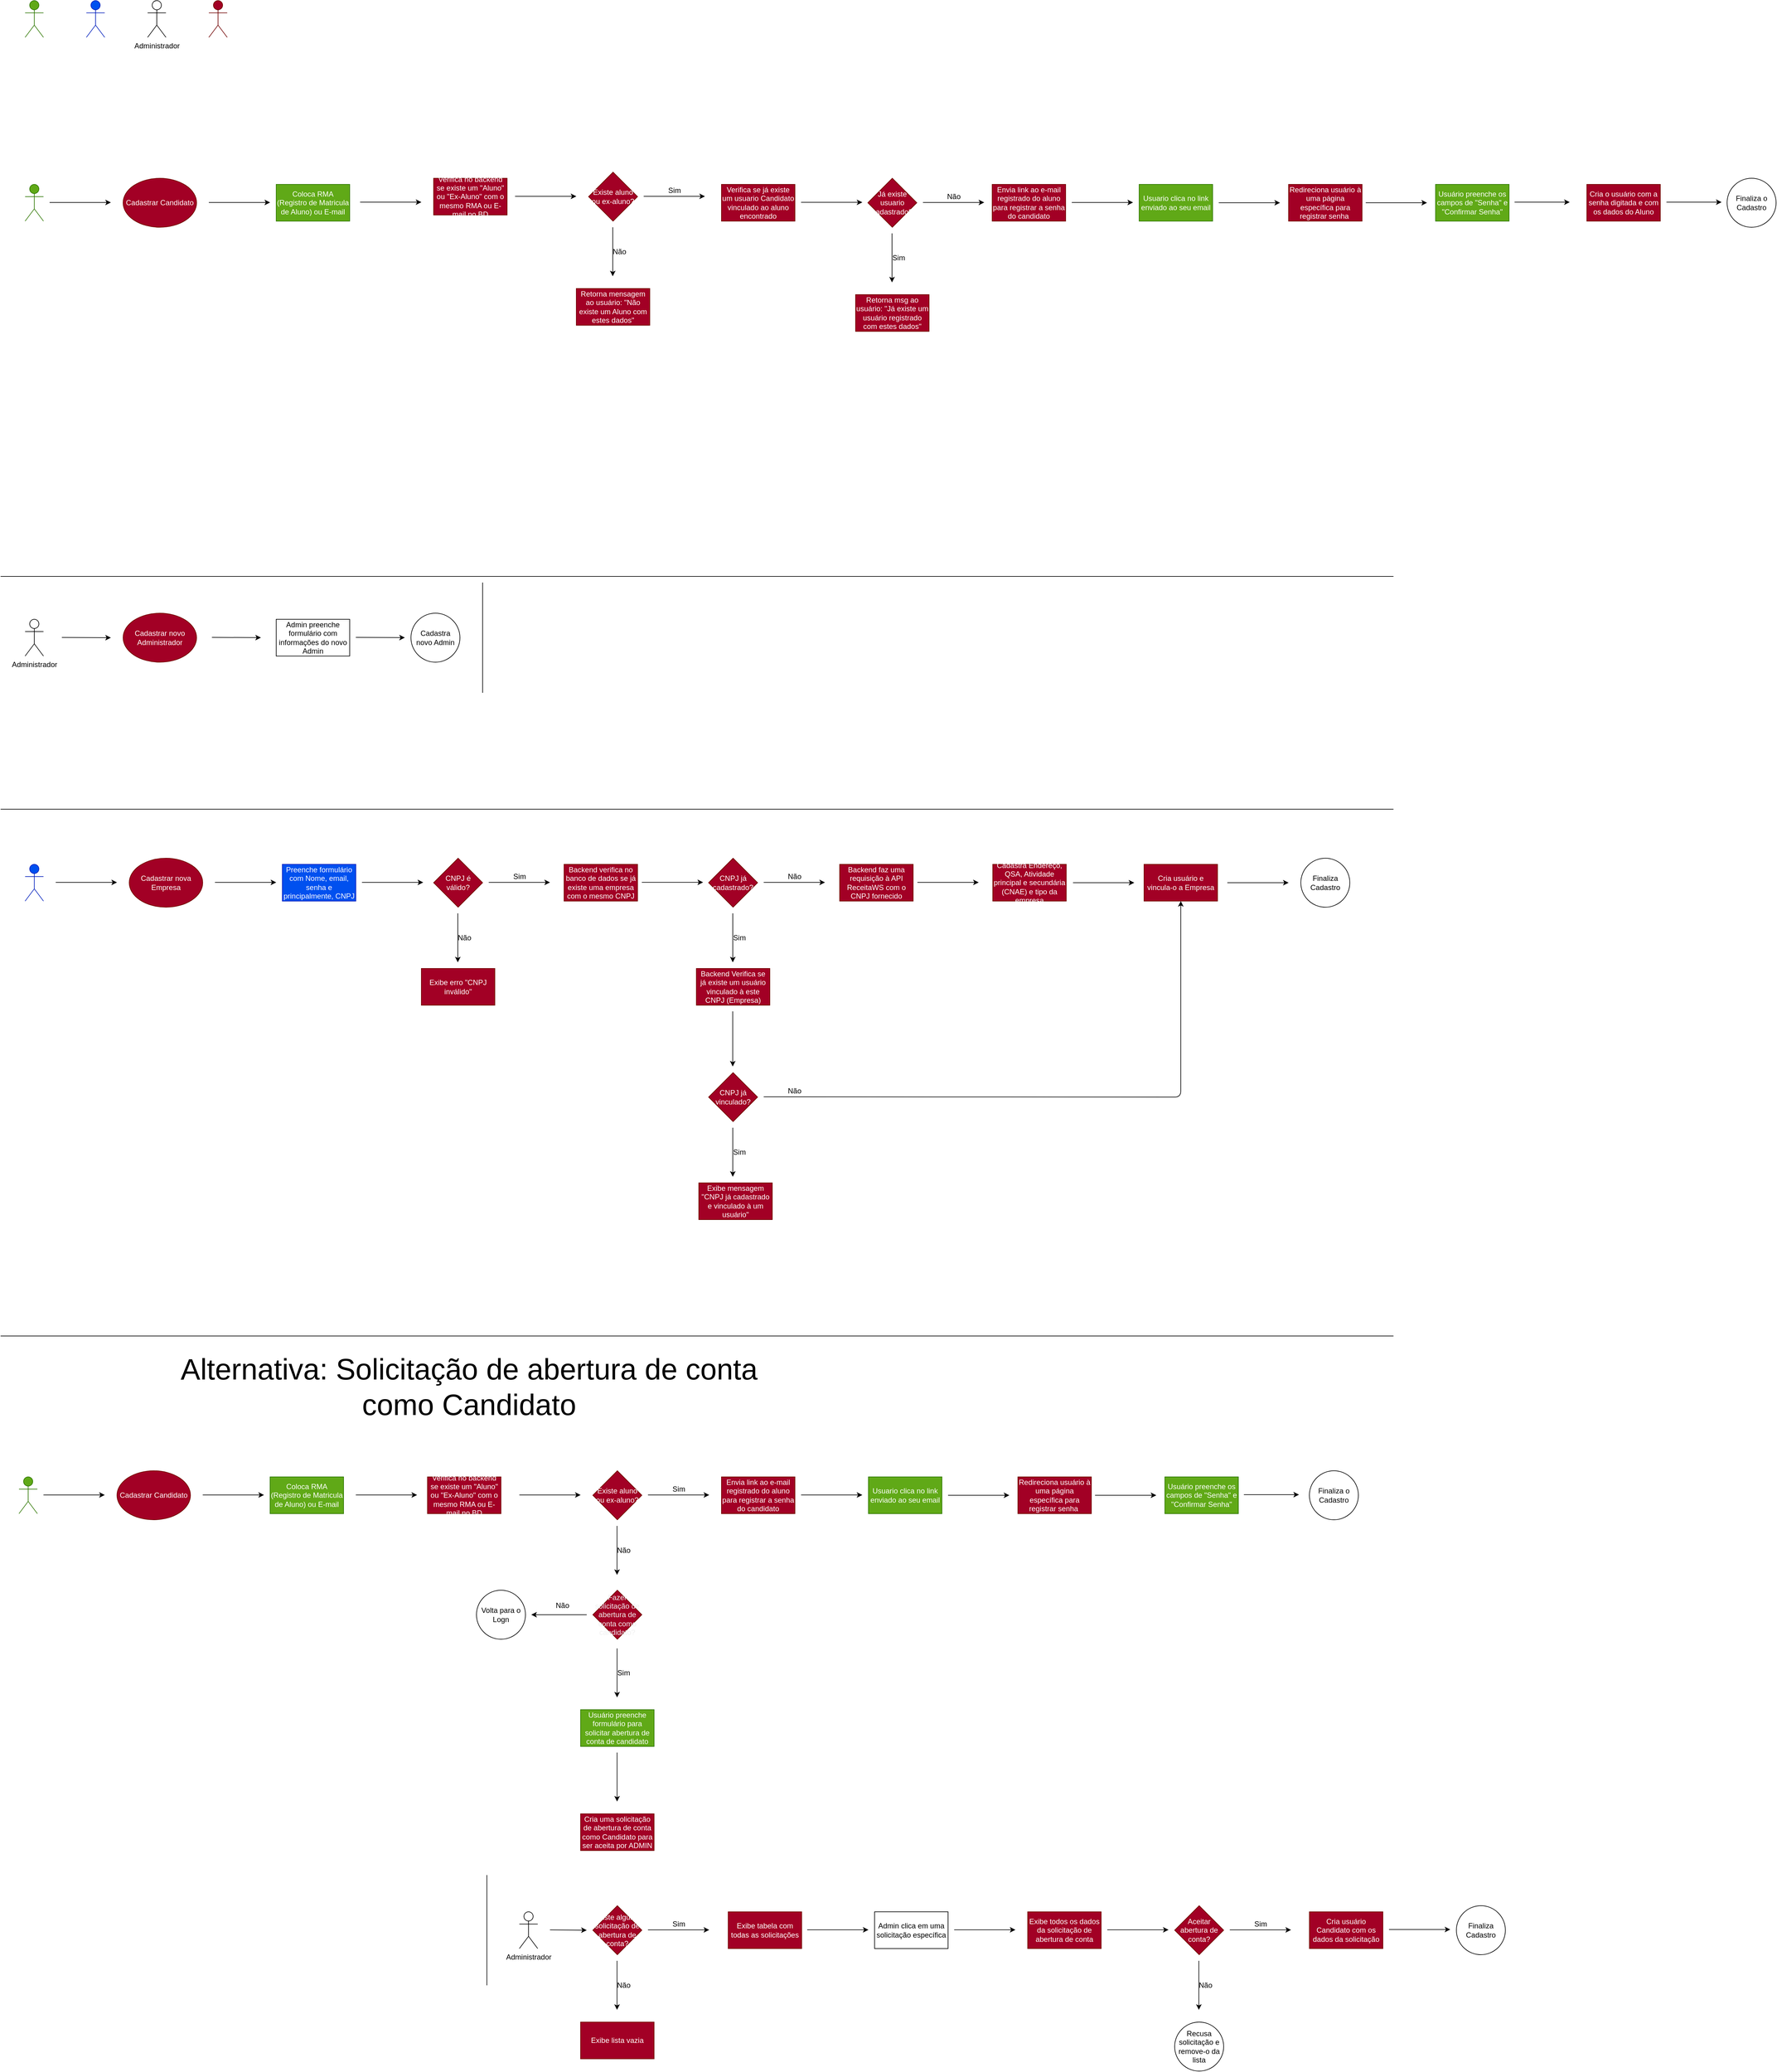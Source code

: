 <mxfile version="13.6.2" type="device"><diagram id="Z8NZNRnwBByjS1kaK7mc" name="Page-1"><mxGraphModel dx="2172" dy="1612" grid="1" gridSize="10" guides="1" tooltips="1" connect="1" arrows="1" fold="1" page="1" pageScale="1" pageWidth="827" pageHeight="1169" math="0" shadow="0"><root><mxCell id="0"/><mxCell id="1" parent="0"/><mxCell id="V27Vp60Jn6bEc6rdOkrl-1" value="Candidato" style="shape=umlActor;verticalLabelPosition=bottom;verticalAlign=top;html=1;outlineConnect=0;fillColor=#60a917;strokeColor=#2D7600;fontColor=#ffffff;" parent="1" vertex="1"><mxGeometry x="40" y="320" width="30" height="60" as="geometry"/></mxCell><mxCell id="V27Vp60Jn6bEc6rdOkrl-3" value="" style="endArrow=classic;html=1;" parent="1" edge="1"><mxGeometry width="50" height="50" relative="1" as="geometry"><mxPoint x="80" y="349.5" as="sourcePoint"/><mxPoint x="180" y="349.5" as="targetPoint"/></mxGeometry></mxCell><mxCell id="V27Vp60Jn6bEc6rdOkrl-5" value="" style="endArrow=classic;html=1;" parent="1" edge="1"><mxGeometry width="50" height="50" relative="1" as="geometry"><mxPoint x="340" y="349.5" as="sourcePoint"/><mxPoint x="440" y="349.5" as="targetPoint"/></mxGeometry></mxCell><mxCell id="V27Vp60Jn6bEc6rdOkrl-6" value="" style="endArrow=classic;html=1;" parent="1" edge="1"><mxGeometry width="50" height="50" relative="1" as="geometry"><mxPoint x="1307" y="349.31" as="sourcePoint"/><mxPoint x="1407" y="349.31" as="targetPoint"/></mxGeometry></mxCell><mxCell id="V27Vp60Jn6bEc6rdOkrl-7" value="Coloca RMA (Registro de Matricula de Aluno) ou E-mail" style="rounded=0;whiteSpace=wrap;html=1;fillColor=#60a917;strokeColor=#2D7600;fontColor=#ffffff;" parent="1" vertex="1"><mxGeometry x="450" y="320" width="120" height="60" as="geometry"/></mxCell><mxCell id="V27Vp60Jn6bEc6rdOkrl-8" value="Cadastrar Candidato" style="ellipse;whiteSpace=wrap;html=1;fillColor=#a20025;strokeColor=#6F0000;fontColor=#ffffff;" parent="1" vertex="1"><mxGeometry x="200" y="310" width="120" height="80" as="geometry"/></mxCell><mxCell id="V27Vp60Jn6bEc6rdOkrl-16" value="Envia link ao e-mail registrado do aluno para registrar a senha do candidato" style="rounded=0;whiteSpace=wrap;html=1;fillColor=#a20025;strokeColor=#6F0000;fontColor=#ffffff;" parent="1" vertex="1"><mxGeometry x="1619" y="320" width="120" height="60" as="geometry"/></mxCell><mxCell id="V27Vp60Jn6bEc6rdOkrl-19" value="Candidato" style="shape=umlActor;verticalLabelPosition=bottom;verticalAlign=top;html=1;outlineConnect=0;fillColor=#60a917;strokeColor=#2D7600;fontColor=#ffffff;" parent="1" vertex="1"><mxGeometry x="40" y="20" width="30" height="60" as="geometry"/></mxCell><mxCell id="V27Vp60Jn6bEc6rdOkrl-21" value="Backend (Sistema)" style="shape=umlActor;verticalLabelPosition=bottom;verticalAlign=top;html=1;outlineConnect=0;fillColor=#a20025;strokeColor=#6F0000;fontColor=#ffffff;" parent="1" vertex="1"><mxGeometry x="340" y="20" width="30" height="60" as="geometry"/></mxCell><mxCell id="V27Vp60Jn6bEc6rdOkrl-22" value="Empresa" style="shape=umlActor;verticalLabelPosition=bottom;verticalAlign=top;html=1;outlineConnect=0;fillColor=#0050ef;strokeColor=#001DBC;fontColor=#ffffff;" parent="1" vertex="1"><mxGeometry x="140" y="20" width="30" height="60" as="geometry"/></mxCell><mxCell id="JHr80bTQjQJqmGkzWnf--2" value="" style="endArrow=classic;html=1;" parent="1" edge="1"><mxGeometry width="50" height="50" relative="1" as="geometry"><mxPoint x="1749" y="349.5" as="sourcePoint"/><mxPoint x="1849" y="349.5" as="targetPoint"/></mxGeometry></mxCell><mxCell id="JHr80bTQjQJqmGkzWnf--3" value="Usuario clica no link enviado ao seu email" style="rounded=0;whiteSpace=wrap;html=1;fillColor=#60a917;strokeColor=#2D7600;fontColor=#ffffff;" parent="1" vertex="1"><mxGeometry x="1859" y="320" width="120" height="60" as="geometry"/></mxCell><mxCell id="JHr80bTQjQJqmGkzWnf--4" value="Redireciona usuário à uma página específica para registrar senha&amp;nbsp;" style="rounded=0;whiteSpace=wrap;html=1;fillColor=#a20025;strokeColor=#6F0000;fontColor=#ffffff;" parent="1" vertex="1"><mxGeometry x="2103" y="320" width="120" height="60" as="geometry"/></mxCell><mxCell id="JHr80bTQjQJqmGkzWnf--5" value="" style="endArrow=classic;html=1;" parent="1" edge="1"><mxGeometry width="50" height="50" relative="1" as="geometry"><mxPoint x="1989" y="350" as="sourcePoint"/><mxPoint x="2089" y="350" as="targetPoint"/></mxGeometry></mxCell><mxCell id="JHr80bTQjQJqmGkzWnf--11" value="Usuário preenche os campos de &quot;Senha&quot; e &quot;Confirmar Senha&quot;" style="rounded=0;whiteSpace=wrap;html=1;fillColor=#60a917;strokeColor=#2D7600;fontColor=#ffffff;" parent="1" vertex="1"><mxGeometry x="2343" y="320" width="120" height="60" as="geometry"/></mxCell><mxCell id="JHr80bTQjQJqmGkzWnf--12" value="" style="endArrow=classic;html=1;" parent="1" edge="1"><mxGeometry width="50" height="50" relative="1" as="geometry"><mxPoint x="2229" y="350" as="sourcePoint"/><mxPoint x="2329" y="350" as="targetPoint"/></mxGeometry></mxCell><mxCell id="JHr80bTQjQJqmGkzWnf--16" value="" style="endArrow=classic;html=1;" parent="1" edge="1"><mxGeometry width="50" height="50" relative="1" as="geometry"><mxPoint x="2472" y="349" as="sourcePoint"/><mxPoint x="2562" y="349" as="targetPoint"/></mxGeometry></mxCell><mxCell id="JHr80bTQjQJqmGkzWnf--18" value="Finaliza o Cadastro" style="ellipse;whiteSpace=wrap;html=1;aspect=fixed;" parent="1" vertex="1"><mxGeometry x="2819" y="310" width="80" height="80" as="geometry"/></mxCell><mxCell id="JHr80bTQjQJqmGkzWnf--27" value="Administrador" style="shape=umlActor;verticalLabelPosition=bottom;verticalAlign=top;html=1;outlineConnect=0;" parent="1" vertex="1"><mxGeometry x="240" y="20" width="30" height="60" as="geometry"/></mxCell><mxCell id="JHr80bTQjQJqmGkzWnf--30" value="Administrador" style="shape=umlActor;verticalLabelPosition=bottom;verticalAlign=top;html=1;outlineConnect=0;" parent="1" vertex="1"><mxGeometry x="40" y="1030" width="30" height="60" as="geometry"/></mxCell><mxCell id="JHr80bTQjQJqmGkzWnf--31" value="" style="endArrow=classic;html=1;" parent="1" edge="1"><mxGeometry width="50" height="50" relative="1" as="geometry"><mxPoint x="100" y="1059.58" as="sourcePoint"/><mxPoint x="180" y="1060" as="targetPoint"/></mxGeometry></mxCell><mxCell id="JHr80bTQjQJqmGkzWnf--35" value="" style="endArrow=none;html=1;" parent="1" edge="1"><mxGeometry width="50" height="50" relative="1" as="geometry"><mxPoint y="960" as="sourcePoint"/><mxPoint x="2274.286" y="960" as="targetPoint"/></mxGeometry></mxCell><mxCell id="JHr80bTQjQJqmGkzWnf--38" value="Cadastrar novo Administrador" style="ellipse;whiteSpace=wrap;html=1;fillColor=#a20025;strokeColor=#6F0000;fontColor=#ffffff;" parent="1" vertex="1"><mxGeometry x="200" y="1020" width="120" height="80" as="geometry"/></mxCell><mxCell id="JHr80bTQjQJqmGkzWnf--39" value="Admin preenche formulário com informações do novo Admin" style="rounded=0;whiteSpace=wrap;html=1;" parent="1" vertex="1"><mxGeometry x="450" y="1030" width="120" height="60" as="geometry"/></mxCell><mxCell id="JHr80bTQjQJqmGkzWnf--40" value="" style="endArrow=classic;html=1;" parent="1" edge="1"><mxGeometry width="50" height="50" relative="1" as="geometry"><mxPoint x="345" y="1059.5" as="sourcePoint"/><mxPoint x="425" y="1059.92" as="targetPoint"/></mxGeometry></mxCell><mxCell id="JHr80bTQjQJqmGkzWnf--41" value="Cadastra novo Admin" style="ellipse;whiteSpace=wrap;html=1;aspect=fixed;" parent="1" vertex="1"><mxGeometry x="670" y="1020" width="80" height="80" as="geometry"/></mxCell><mxCell id="JHr80bTQjQJqmGkzWnf--42" value="" style="endArrow=classic;html=1;" parent="1" edge="1"><mxGeometry width="50" height="50" relative="1" as="geometry"><mxPoint x="580" y="1059.5" as="sourcePoint"/><mxPoint x="660" y="1059.92" as="targetPoint"/></mxGeometry></mxCell><mxCell id="JHr80bTQjQJqmGkzWnf--46" value="Backend faz uma requisição à API ReceitaWS com o CNPJ fornecido" style="rounded=0;whiteSpace=wrap;html=1;fillColor=#a20025;strokeColor=#6F0000;fontColor=#ffffff;" parent="1" vertex="1"><mxGeometry x="1370" y="1430" width="120" height="60" as="geometry"/></mxCell><mxCell id="JHr80bTQjQJqmGkzWnf--61" value="" style="endArrow=none;html=1;" parent="1" edge="1"><mxGeometry width="50" height="50" relative="1" as="geometry"><mxPoint x="-2.274e-13" y="1340" as="sourcePoint"/><mxPoint x="2274.286" y="1340" as="targetPoint"/></mxGeometry></mxCell><mxCell id="JHr80bTQjQJqmGkzWnf--62" value="Empresa" style="shape=umlActor;verticalLabelPosition=bottom;verticalAlign=top;html=1;outlineConnect=0;fillColor=#0050ef;strokeColor=#001DBC;fontColor=#ffffff;" parent="1" vertex="1"><mxGeometry x="40" y="1430" width="30" height="60" as="geometry"/></mxCell><mxCell id="JHr80bTQjQJqmGkzWnf--63" value="" style="endArrow=classic;html=1;" parent="1" edge="1"><mxGeometry width="50" height="50" relative="1" as="geometry"><mxPoint x="90" y="1459.5" as="sourcePoint"/><mxPoint x="190" y="1459.5" as="targetPoint"/></mxGeometry></mxCell><mxCell id="JHr80bTQjQJqmGkzWnf--64" value="" style="endArrow=classic;html=1;" parent="1" edge="1"><mxGeometry width="50" height="50" relative="1" as="geometry"><mxPoint x="350" y="1459.5" as="sourcePoint"/><mxPoint x="450" y="1459.5" as="targetPoint"/></mxGeometry></mxCell><mxCell id="JHr80bTQjQJqmGkzWnf--65" value="Preenche formulário com Nome, email, senha e principalmente, CNPJ" style="rounded=0;whiteSpace=wrap;html=1;fillColor=#0050ef;strokeColor=#001DBC;fontColor=#ffffff;" parent="1" vertex="1"><mxGeometry x="460" y="1430" width="120" height="60" as="geometry"/></mxCell><mxCell id="JHr80bTQjQJqmGkzWnf--66" value="Cadastrar nova Empresa" style="ellipse;whiteSpace=wrap;html=1;fillColor=#a20025;strokeColor=#6F0000;fontColor=#ffffff;" parent="1" vertex="1"><mxGeometry x="210" y="1420" width="120" height="80" as="geometry"/></mxCell><mxCell id="JHr80bTQjQJqmGkzWnf--67" value="" style="endArrow=classic;html=1;" parent="1" edge="1"><mxGeometry width="50" height="50" relative="1" as="geometry"><mxPoint x="590" y="1459.5" as="sourcePoint"/><mxPoint x="690" y="1459.5" as="targetPoint"/></mxGeometry></mxCell><mxCell id="JHr80bTQjQJqmGkzWnf--71" value="" style="endArrow=classic;html=1;" parent="1" edge="1"><mxGeometry width="50" height="50" relative="1" as="geometry"><mxPoint x="746.5" y="1510" as="sourcePoint"/><mxPoint x="746.5" y="1590" as="targetPoint"/></mxGeometry></mxCell><mxCell id="JHr80bTQjQJqmGkzWnf--72" value="Não" style="text;html=1;align=center;verticalAlign=middle;resizable=0;points=[];autosize=1;" parent="1" vertex="1"><mxGeometry x="737" y="1540" width="40" height="20" as="geometry"/></mxCell><mxCell id="JHr80bTQjQJqmGkzWnf--73" value="" style="endArrow=classic;html=1;" parent="1" edge="1"><mxGeometry width="50" height="50" relative="1" as="geometry"><mxPoint x="797" y="1459.5" as="sourcePoint"/><mxPoint x="897.0" y="1459.5" as="targetPoint"/></mxGeometry></mxCell><mxCell id="JHr80bTQjQJqmGkzWnf--74" value="Sim" style="text;html=1;align=center;verticalAlign=middle;resizable=0;points=[];autosize=1;" parent="1" vertex="1"><mxGeometry x="827" y="1440" width="40" height="20" as="geometry"/></mxCell><mxCell id="JHr80bTQjQJqmGkzWnf--75" value="CNPJ é válido?" style="rhombus;whiteSpace=wrap;html=1;fillColor=#a20025;strokeColor=#6F0000;fontColor=#ffffff;" parent="1" vertex="1"><mxGeometry x="707" y="1420" width="80" height="80" as="geometry"/></mxCell><mxCell id="JHr80bTQjQJqmGkzWnf--76" value="Exibe erro &quot;CNPJ inválido&quot;" style="rounded=0;whiteSpace=wrap;html=1;fillColor=#a20025;strokeColor=#6F0000;fontColor=#ffffff;" parent="1" vertex="1"><mxGeometry x="687" y="1600" width="120" height="60" as="geometry"/></mxCell><mxCell id="JHr80bTQjQJqmGkzWnf--77" value="Cadastra Endereço, QSA, Atividade principal e secundária (CNAE) e tipo da empresa" style="rounded=0;whiteSpace=wrap;html=1;fillColor=#a20025;strokeColor=#6F0000;fontColor=#ffffff;" parent="1" vertex="1"><mxGeometry x="1620" y="1430" width="120" height="60" as="geometry"/></mxCell><mxCell id="JHr80bTQjQJqmGkzWnf--78" value="" style="endArrow=classic;html=1;" parent="1" edge="1"><mxGeometry width="50" height="50" relative="1" as="geometry"><mxPoint x="1497" y="1459.5" as="sourcePoint"/><mxPoint x="1597.0" y="1459.5" as="targetPoint"/></mxGeometry></mxCell><mxCell id="JHr80bTQjQJqmGkzWnf--80" value="" style="endArrow=classic;html=1;" parent="1" edge="1"><mxGeometry width="50" height="50" relative="1" as="geometry"><mxPoint x="1751" y="1460" as="sourcePoint"/><mxPoint x="1851.0" y="1460" as="targetPoint"/></mxGeometry></mxCell><mxCell id="JHr80bTQjQJqmGkzWnf--81" value="Finaliza Cadastro" style="ellipse;whiteSpace=wrap;html=1;aspect=fixed;" parent="1" vertex="1"><mxGeometry x="2123" y="1420" width="80" height="80" as="geometry"/></mxCell><mxCell id="JHr80bTQjQJqmGkzWnf--84" value="" style="endArrow=none;html=1;" parent="1" edge="1"><mxGeometry width="50" height="50" relative="1" as="geometry"><mxPoint x="787" y="1150" as="sourcePoint"/><mxPoint x="787" y="970" as="targetPoint"/></mxGeometry></mxCell><mxCell id="2oZ3273WHHdBWkAku04z-2" value="" style="endArrow=classic;html=1;" parent="1" edge="1"><mxGeometry width="50" height="50" relative="1" as="geometry"><mxPoint x="847" y="2459.5" as="sourcePoint"/><mxPoint x="947" y="2459.5" as="targetPoint"/></mxGeometry></mxCell><mxCell id="2oZ3273WHHdBWkAku04z-3" value="" style="endArrow=classic;html=1;" parent="1" edge="1"><mxGeometry width="50" height="50" relative="1" as="geometry"><mxPoint x="1006.5" y="3220" as="sourcePoint"/><mxPoint x="1006.5" y="3300" as="targetPoint"/></mxGeometry></mxCell><mxCell id="2oZ3273WHHdBWkAku04z-4" value="Envia link ao e-mail registrado do aluno para registrar a senha do candidato" style="rounded=0;whiteSpace=wrap;html=1;fillColor=#a20025;strokeColor=#6F0000;fontColor=#ffffff;" parent="1" vertex="1"><mxGeometry x="1177" y="2430" width="120" height="60" as="geometry"/></mxCell><mxCell id="2oZ3273WHHdBWkAku04z-5" value="Não" style="text;html=1;align=center;verticalAlign=middle;resizable=0;points=[];autosize=1;" parent="1" vertex="1"><mxGeometry x="997" y="3250" width="40" height="20" as="geometry"/></mxCell><mxCell id="2oZ3273WHHdBWkAku04z-6" value="" style="endArrow=classic;html=1;" parent="1" edge="1"><mxGeometry width="50" height="50" relative="1" as="geometry"><mxPoint x="1057" y="3169.5" as="sourcePoint"/><mxPoint x="1157" y="3169.5" as="targetPoint"/></mxGeometry></mxCell><mxCell id="2oZ3273WHHdBWkAku04z-7" value="Sim" style="text;html=1;align=center;verticalAlign=middle;resizable=0;points=[];autosize=1;" parent="1" vertex="1"><mxGeometry x="1087" y="3150" width="40" height="20" as="geometry"/></mxCell><mxCell id="2oZ3273WHHdBWkAku04z-8" value="" style="endArrow=classic;html=1;" parent="1" edge="1"><mxGeometry width="50" height="50" relative="1" as="geometry"><mxPoint x="1307" y="2459.5" as="sourcePoint"/><mxPoint x="1407" y="2459.5" as="targetPoint"/></mxGeometry></mxCell><mxCell id="2oZ3273WHHdBWkAku04z-9" value="Usuario clica no link enviado ao seu email" style="rounded=0;whiteSpace=wrap;html=1;fillColor=#60a917;strokeColor=#2D7600;fontColor=#ffffff;" parent="1" vertex="1"><mxGeometry x="1417" y="2430" width="120" height="60" as="geometry"/></mxCell><mxCell id="2oZ3273WHHdBWkAku04z-10" value="Redireciona usuário à uma página específica para registrar senha&amp;nbsp;" style="rounded=0;whiteSpace=wrap;html=1;fillColor=#a20025;strokeColor=#6F0000;fontColor=#ffffff;" parent="1" vertex="1"><mxGeometry x="1661" y="2430" width="120" height="60" as="geometry"/></mxCell><mxCell id="2oZ3273WHHdBWkAku04z-11" value="" style="endArrow=classic;html=1;" parent="1" edge="1"><mxGeometry width="50" height="50" relative="1" as="geometry"><mxPoint x="1547" y="2460" as="sourcePoint"/><mxPoint x="1647" y="2460" as="targetPoint"/></mxGeometry></mxCell><mxCell id="2oZ3273WHHdBWkAku04z-12" value="&lt;span style=&quot;color: rgb(240 , 240 , 240)&quot;&gt;Fazer solicitação de abertura de conta como candidato?&lt;/span&gt;" style="rhombus;whiteSpace=wrap;html=1;fillColor=#a20025;strokeColor=#6F0000;fontColor=#ffffff;" parent="1" vertex="1"><mxGeometry x="967" y="2615" width="80" height="80" as="geometry"/></mxCell><mxCell id="2oZ3273WHHdBWkAku04z-13" value="" style="endArrow=classic;html=1;" parent="1" edge="1"><mxGeometry width="50" height="50" relative="1" as="geometry"><mxPoint x="957" y="2655" as="sourcePoint"/><mxPoint x="866.5" y="2655" as="targetPoint"/></mxGeometry></mxCell><mxCell id="2oZ3273WHHdBWkAku04z-14" value="Não" style="text;html=1;align=center;verticalAlign=middle;resizable=0;points=[];autosize=1;" parent="1" vertex="1"><mxGeometry x="897" y="2630" width="40" height="20" as="geometry"/></mxCell><mxCell id="2oZ3273WHHdBWkAku04z-15" value="Volta para o Logn" style="ellipse;whiteSpace=wrap;html=1;aspect=fixed;" parent="1" vertex="1"><mxGeometry x="777" y="2615" width="80" height="80" as="geometry"/></mxCell><mxCell id="2oZ3273WHHdBWkAku04z-16" value="Usuário preenche os campos de &quot;Senha&quot; e &quot;Confirmar Senha&quot;" style="rounded=0;whiteSpace=wrap;html=1;fillColor=#60a917;strokeColor=#2D7600;fontColor=#ffffff;" parent="1" vertex="1"><mxGeometry x="1901" y="2430" width="120" height="60" as="geometry"/></mxCell><mxCell id="2oZ3273WHHdBWkAku04z-17" value="" style="endArrow=classic;html=1;" parent="1" edge="1"><mxGeometry width="50" height="50" relative="1" as="geometry"><mxPoint x="1787" y="2460" as="sourcePoint"/><mxPoint x="1887" y="2460" as="targetPoint"/></mxGeometry></mxCell><mxCell id="2oZ3273WHHdBWkAku04z-18" value="" style="endArrow=classic;html=1;" parent="1" edge="1"><mxGeometry width="50" height="50" relative="1" as="geometry"><mxPoint x="2030" y="2459" as="sourcePoint"/><mxPoint x="2120" y="2459" as="targetPoint"/></mxGeometry></mxCell><mxCell id="2oZ3273WHHdBWkAku04z-19" value="Finaliza o Cadastro" style="ellipse;whiteSpace=wrap;html=1;aspect=fixed;" parent="1" vertex="1"><mxGeometry x="2137" y="2420" width="80" height="80" as="geometry"/></mxCell><mxCell id="2oZ3273WHHdBWkAku04z-20" value="" style="endArrow=classic;html=1;" parent="1" edge="1"><mxGeometry width="50" height="50" relative="1" as="geometry"><mxPoint x="1006.58" y="2710" as="sourcePoint"/><mxPoint x="1006.58" y="2790" as="targetPoint"/></mxGeometry></mxCell><mxCell id="2oZ3273WHHdBWkAku04z-21" value="Sim" style="text;html=1;align=center;verticalAlign=middle;resizable=0;points=[];autosize=1;" parent="1" vertex="1"><mxGeometry x="997" y="2740" width="40" height="20" as="geometry"/></mxCell><mxCell id="2oZ3273WHHdBWkAku04z-22" value="Usuário preenche formulário para solicitar abertura de conta de candidato" style="rounded=0;whiteSpace=wrap;html=1;fillColor=#60a917;strokeColor=#2D7600;fontColor=#ffffff;" parent="1" vertex="1"><mxGeometry x="947" y="2810" width="120" height="60" as="geometry"/></mxCell><mxCell id="2oZ3273WHHdBWkAku04z-23" value="" style="endArrow=classic;html=1;" parent="1" edge="1"><mxGeometry width="50" height="50" relative="1" as="geometry"><mxPoint x="1006.58" y="2880" as="sourcePoint"/><mxPoint x="1006.58" y="2960" as="targetPoint"/></mxGeometry></mxCell><mxCell id="2oZ3273WHHdBWkAku04z-24" value="Cria uma solicitação de abertura de conta como Candidato para ser aceita por ADMIN" style="rounded=0;whiteSpace=wrap;html=1;fillColor=#a20025;strokeColor=#6F0000;fontColor=#ffffff;" parent="1" vertex="1"><mxGeometry x="947" y="2980" width="120" height="60" as="geometry"/></mxCell><mxCell id="2oZ3273WHHdBWkAku04z-25" value="Existe alguma solicitação de abertura de conta?" style="rhombus;whiteSpace=wrap;html=1;fillColor=#a20025;strokeColor=#6F0000;fontColor=#ffffff;" parent="1" vertex="1"><mxGeometry x="967" y="3130" width="80" height="80" as="geometry"/></mxCell><mxCell id="2oZ3273WHHdBWkAku04z-26" value="Administrador" style="shape=umlActor;verticalLabelPosition=bottom;verticalAlign=top;html=1;outlineConnect=0;" parent="1" vertex="1"><mxGeometry x="847" y="3140" width="30" height="60" as="geometry"/></mxCell><mxCell id="2oZ3273WHHdBWkAku04z-27" value="" style="endArrow=classic;html=1;" parent="1" edge="1"><mxGeometry width="50" height="50" relative="1" as="geometry"><mxPoint x="897" y="3169.5" as="sourcePoint"/><mxPoint x="957" y="3170" as="targetPoint"/></mxGeometry></mxCell><mxCell id="2oZ3273WHHdBWkAku04z-28" value="Exibe tabela com todas as solicitações" style="rounded=0;whiteSpace=wrap;html=1;fillColor=#a20025;strokeColor=#6F0000;fontColor=#ffffff;" parent="1" vertex="1"><mxGeometry x="1188" y="3140" width="120" height="60" as="geometry"/></mxCell><mxCell id="2oZ3273WHHdBWkAku04z-29" value="Admin clica em uma solicitação específica" style="rounded=0;whiteSpace=wrap;html=1;" parent="1" vertex="1"><mxGeometry x="1427" y="3140" width="120" height="60" as="geometry"/></mxCell><mxCell id="2oZ3273WHHdBWkAku04z-30" value="" style="endArrow=classic;html=1;" parent="1" edge="1"><mxGeometry width="50" height="50" relative="1" as="geometry"><mxPoint x="1317" y="3169.41" as="sourcePoint"/><mxPoint x="1417" y="3169.41" as="targetPoint"/></mxGeometry></mxCell><mxCell id="2oZ3273WHHdBWkAku04z-31" value="Exibe todos os dados da solicitação de abertura de conta" style="rounded=0;whiteSpace=wrap;html=1;fillColor=#a20025;strokeColor=#6F0000;fontColor=#ffffff;" parent="1" vertex="1"><mxGeometry x="1677" y="3140" width="120" height="60" as="geometry"/></mxCell><mxCell id="2oZ3273WHHdBWkAku04z-32" value="" style="endArrow=classic;html=1;" parent="1" edge="1"><mxGeometry width="50" height="50" relative="1" as="geometry"><mxPoint x="1557" y="3169.41" as="sourcePoint"/><mxPoint x="1657" y="3169.41" as="targetPoint"/></mxGeometry></mxCell><mxCell id="2oZ3273WHHdBWkAku04z-33" value="" style="endArrow=classic;html=1;" parent="1" edge="1"><mxGeometry width="50" height="50" relative="1" as="geometry"><mxPoint x="1807" y="3169.41" as="sourcePoint"/><mxPoint x="1907" y="3169.41" as="targetPoint"/></mxGeometry></mxCell><mxCell id="2oZ3273WHHdBWkAku04z-34" value="" style="endArrow=classic;html=1;" parent="1" edge="1"><mxGeometry width="50" height="50" relative="1" as="geometry"><mxPoint x="1956.5" y="3220" as="sourcePoint"/><mxPoint x="1956.5" y="3300" as="targetPoint"/></mxGeometry></mxCell><mxCell id="2oZ3273WHHdBWkAku04z-35" value="Não" style="text;html=1;align=center;verticalAlign=middle;resizable=0;points=[];autosize=1;" parent="1" vertex="1"><mxGeometry x="1947" y="3250" width="40" height="20" as="geometry"/></mxCell><mxCell id="2oZ3273WHHdBWkAku04z-36" value="" style="endArrow=classic;html=1;" parent="1" edge="1"><mxGeometry width="50" height="50" relative="1" as="geometry"><mxPoint x="2007" y="3169.5" as="sourcePoint"/><mxPoint x="2107" y="3169.5" as="targetPoint"/></mxGeometry></mxCell><mxCell id="2oZ3273WHHdBWkAku04z-37" value="Sim" style="text;html=1;align=center;verticalAlign=middle;resizable=0;points=[];autosize=1;" parent="1" vertex="1"><mxGeometry x="2037" y="3150" width="40" height="20" as="geometry"/></mxCell><mxCell id="2oZ3273WHHdBWkAku04z-38" value="Aceitar abertura de conta?" style="rhombus;whiteSpace=wrap;html=1;fillColor=#a20025;strokeColor=#6F0000;fontColor=#ffffff;" parent="1" vertex="1"><mxGeometry x="1917" y="3130" width="80" height="80" as="geometry"/></mxCell><mxCell id="2oZ3273WHHdBWkAku04z-39" value="Recusa solicitação e remove-o da lista" style="ellipse;whiteSpace=wrap;html=1;aspect=fixed;" parent="1" vertex="1"><mxGeometry x="1917" y="3320" width="80" height="80" as="geometry"/></mxCell><mxCell id="2oZ3273WHHdBWkAku04z-40" value="Cria usuário Candidato com os dados da solicitação" style="rounded=0;whiteSpace=wrap;html=1;fillColor=#a20025;strokeColor=#6F0000;fontColor=#ffffff;" parent="1" vertex="1"><mxGeometry x="2137" y="3140" width="120" height="60" as="geometry"/></mxCell><mxCell id="2oZ3273WHHdBWkAku04z-41" value="Finaliza Cadastro" style="ellipse;whiteSpace=wrap;html=1;aspect=fixed;" parent="1" vertex="1"><mxGeometry x="2377" y="3130" width="80" height="80" as="geometry"/></mxCell><mxCell id="2oZ3273WHHdBWkAku04z-42" value="" style="endArrow=classic;html=1;" parent="1" edge="1"><mxGeometry width="50" height="50" relative="1" as="geometry"><mxPoint x="2267" y="3168.82" as="sourcePoint"/><mxPoint x="2367" y="3168.82" as="targetPoint"/></mxGeometry></mxCell><mxCell id="2oZ3273WHHdBWkAku04z-43" value="Exibe lista vazia" style="rounded=0;whiteSpace=wrap;html=1;fillColor=#a20025;strokeColor=#6F0000;fontColor=#ffffff;" parent="1" vertex="1"><mxGeometry x="947" y="3320" width="120" height="60" as="geometry"/></mxCell><mxCell id="2oZ3273WHHdBWkAku04z-44" value="" style="endArrow=none;html=1;" parent="1" edge="1"><mxGeometry width="50" height="50" relative="1" as="geometry"><mxPoint x="794.0" y="3260" as="sourcePoint"/><mxPoint x="794.0" y="3080" as="targetPoint"/></mxGeometry></mxCell><mxCell id="2oZ3273WHHdBWkAku04z-45" value="" style="endArrow=classic;html=1;" parent="1" edge="1"><mxGeometry width="50" height="50" relative="1" as="geometry"><mxPoint x="1006.5" y="2510.0" as="sourcePoint"/><mxPoint x="1006.5" y="2590.0" as="targetPoint"/></mxGeometry></mxCell><mxCell id="2oZ3273WHHdBWkAku04z-46" value="Não" style="text;html=1;align=center;verticalAlign=middle;resizable=0;points=[];autosize=1;" parent="1" vertex="1"><mxGeometry x="997" y="2540" width="40" height="20" as="geometry"/></mxCell><mxCell id="2oZ3273WHHdBWkAku04z-47" value="" style="endArrow=classic;html=1;" parent="1" edge="1"><mxGeometry width="50" height="50" relative="1" as="geometry"><mxPoint x="1057" y="2459.5" as="sourcePoint"/><mxPoint x="1157" y="2459.5" as="targetPoint"/></mxGeometry></mxCell><mxCell id="2oZ3273WHHdBWkAku04z-48" value="Sim" style="text;html=1;align=center;verticalAlign=middle;resizable=0;points=[];autosize=1;" parent="1" vertex="1"><mxGeometry x="1087" y="2440" width="40" height="20" as="geometry"/></mxCell><mxCell id="2oZ3273WHHdBWkAku04z-49" value="Existe aluno ou ex-aluno?" style="rhombus;whiteSpace=wrap;html=1;fillColor=#a20025;strokeColor=#6F0000;fontColor=#ffffff;" parent="1" vertex="1"><mxGeometry x="967" y="2420" width="80" height="80" as="geometry"/></mxCell><mxCell id="2oZ3273WHHdBWkAku04z-50" value="Candidato" style="shape=umlActor;verticalLabelPosition=bottom;verticalAlign=top;html=1;outlineConnect=0;fillColor=#60a917;strokeColor=#2D7600;fontColor=#ffffff;" parent="1" vertex="1"><mxGeometry x="30" y="2430" width="30" height="60" as="geometry"/></mxCell><mxCell id="2oZ3273WHHdBWkAku04z-51" value="" style="endArrow=classic;html=1;" parent="1" edge="1"><mxGeometry width="50" height="50" relative="1" as="geometry"><mxPoint x="70" y="2459.5" as="sourcePoint"/><mxPoint x="170" y="2459.5" as="targetPoint"/></mxGeometry></mxCell><mxCell id="2oZ3273WHHdBWkAku04z-52" value="" style="endArrow=classic;html=1;" parent="1" edge="1"><mxGeometry width="50" height="50" relative="1" as="geometry"><mxPoint x="330" y="2459.5" as="sourcePoint"/><mxPoint x="430" y="2459.5" as="targetPoint"/></mxGeometry></mxCell><mxCell id="2oZ3273WHHdBWkAku04z-53" value="" style="endArrow=classic;html=1;" parent="1" edge="1"><mxGeometry width="50" height="50" relative="1" as="geometry"><mxPoint x="580" y="2459.5" as="sourcePoint"/><mxPoint x="680" y="2459.5" as="targetPoint"/></mxGeometry></mxCell><mxCell id="2oZ3273WHHdBWkAku04z-54" value="Coloca RMA (Registro de Matricula de Aluno) ou E-mail" style="rounded=0;whiteSpace=wrap;html=1;fillColor=#60a917;strokeColor=#2D7600;fontColor=#ffffff;" parent="1" vertex="1"><mxGeometry x="440" y="2430" width="120" height="60" as="geometry"/></mxCell><mxCell id="2oZ3273WHHdBWkAku04z-55" value="Cadastrar Candidato" style="ellipse;whiteSpace=wrap;html=1;fillColor=#a20025;strokeColor=#6F0000;fontColor=#ffffff;" parent="1" vertex="1"><mxGeometry x="190" y="2420" width="120" height="80" as="geometry"/></mxCell><mxCell id="2oZ3273WHHdBWkAku04z-56" value="Verifica no backend se existe um &quot;Aluno&quot; ou &quot;Ex-Aluno&quot; com o mesmo RMA ou E-mail no BD" style="rounded=0;whiteSpace=wrap;html=1;fillColor=#a20025;strokeColor=#6F0000;fontColor=#ffffff;" parent="1" vertex="1"><mxGeometry x="697" y="2430" width="120" height="60" as="geometry"/></mxCell><mxCell id="2oZ3273WHHdBWkAku04z-57" value="&lt;span style=&quot;font-size: 48px&quot;&gt;Alternativa: Solicitação de abertura de conta como Candidato&lt;/span&gt;" style="text;html=1;strokeColor=none;fillColor=none;align=center;verticalAlign=middle;whiteSpace=wrap;rounded=0;" parent="1" vertex="1"><mxGeometry x="270" y="2228" width="990" height="110" as="geometry"/></mxCell><mxCell id="2oZ3273WHHdBWkAku04z-59" value="Backend verifica no banco de dados se já existe uma empresa com o mesmo CNPJ" style="rounded=0;whiteSpace=wrap;html=1;fillColor=#a20025;strokeColor=#6F0000;fontColor=#ffffff;" parent="1" vertex="1"><mxGeometry x="920" y="1430" width="120" height="60" as="geometry"/></mxCell><mxCell id="2oZ3273WHHdBWkAku04z-60" value="" style="endArrow=classic;html=1;" parent="1" edge="1"><mxGeometry width="50" height="50" relative="1" as="geometry"><mxPoint x="1195.5" y="1510.0" as="sourcePoint"/><mxPoint x="1195.5" y="1590.0" as="targetPoint"/></mxGeometry></mxCell><mxCell id="2oZ3273WHHdBWkAku04z-61" value="Sim" style="text;html=1;align=center;verticalAlign=middle;resizable=0;points=[];autosize=1;" parent="1" vertex="1"><mxGeometry x="1186" y="1540" width="40" height="20" as="geometry"/></mxCell><mxCell id="2oZ3273WHHdBWkAku04z-62" value="" style="endArrow=classic;html=1;" parent="1" edge="1"><mxGeometry width="50" height="50" relative="1" as="geometry"><mxPoint x="1246" y="1459.5" as="sourcePoint"/><mxPoint x="1346.0" y="1459.5" as="targetPoint"/></mxGeometry></mxCell><mxCell id="2oZ3273WHHdBWkAku04z-63" value="Não" style="text;html=1;align=center;verticalAlign=middle;resizable=0;points=[];autosize=1;" parent="1" vertex="1"><mxGeometry x="1276" y="1440" width="40" height="20" as="geometry"/></mxCell><mxCell id="2oZ3273WHHdBWkAku04z-64" value="CNPJ já cadastrado?" style="rhombus;whiteSpace=wrap;html=1;fillColor=#a20025;strokeColor=#6F0000;fontColor=#ffffff;" parent="1" vertex="1"><mxGeometry x="1156" y="1420" width="80" height="80" as="geometry"/></mxCell><mxCell id="2oZ3273WHHdBWkAku04z-65" value="Exibe mensagem &quot;CNPJ já cadastrado e vinculado à um usuário&quot;" style="rounded=0;whiteSpace=wrap;html=1;fillColor=#a20025;strokeColor=#6F0000;fontColor=#ffffff;" parent="1" vertex="1"><mxGeometry x="1140" y="1950" width="120" height="60" as="geometry"/></mxCell><mxCell id="2oZ3273WHHdBWkAku04z-66" value="" style="endArrow=classic;html=1;" parent="1" edge="1"><mxGeometry width="50" height="50" relative="1" as="geometry"><mxPoint x="1047" y="1459.41" as="sourcePoint"/><mxPoint x="1147" y="1459.41" as="targetPoint"/></mxGeometry></mxCell><mxCell id="2oZ3273WHHdBWkAku04z-67" value="Verifica se já existe um usuario Candidato vinculado ao aluno encontrado" style="rounded=0;whiteSpace=wrap;html=1;fillColor=#a20025;strokeColor=#6F0000;fontColor=#ffffff;" parent="1" vertex="1"><mxGeometry x="1177" y="320" width="120" height="60" as="geometry"/></mxCell><mxCell id="2oZ3273WHHdBWkAku04z-68" value="" style="endArrow=classic;html=1;" parent="1" edge="1"><mxGeometry width="50" height="50" relative="1" as="geometry"><mxPoint x="1455.5" y="400.0" as="sourcePoint"/><mxPoint x="1455.5" y="480.0" as="targetPoint"/></mxGeometry></mxCell><mxCell id="2oZ3273WHHdBWkAku04z-69" value="Sim" style="text;html=1;align=center;verticalAlign=middle;resizable=0;points=[];autosize=1;" parent="1" vertex="1"><mxGeometry x="1446" y="430" width="40" height="20" as="geometry"/></mxCell><mxCell id="2oZ3273WHHdBWkAku04z-70" value="" style="endArrow=classic;html=1;" parent="1" edge="1"><mxGeometry width="50" height="50" relative="1" as="geometry"><mxPoint x="1506" y="349.5" as="sourcePoint"/><mxPoint x="1606.0" y="349.5" as="targetPoint"/></mxGeometry></mxCell><mxCell id="2oZ3273WHHdBWkAku04z-71" value="Não" style="text;html=1;align=center;verticalAlign=middle;resizable=0;points=[];autosize=1;" parent="1" vertex="1"><mxGeometry x="1536" y="330" width="40" height="20" as="geometry"/></mxCell><mxCell id="2oZ3273WHHdBWkAku04z-72" value="Já existe usuario cadastrado?" style="rhombus;whiteSpace=wrap;html=1;fillColor=#a20025;strokeColor=#6F0000;fontColor=#ffffff;" parent="1" vertex="1"><mxGeometry x="1416" y="310" width="80" height="80" as="geometry"/></mxCell><mxCell id="2oZ3273WHHdBWkAku04z-73" value="Retorna msg ao usuário: &quot;Já existe um usuário registrado com estes dados&quot;" style="rounded=0;whiteSpace=wrap;html=1;fillColor=#a20025;strokeColor=#6F0000;fontColor=#ffffff;" parent="1" vertex="1"><mxGeometry x="1396" y="500" width="120" height="60" as="geometry"/></mxCell><mxCell id="2oZ3273WHHdBWkAku04z-74" value="" style="endArrow=none;html=1;" parent="1" edge="1"><mxGeometry width="50" height="50" relative="1" as="geometry"><mxPoint y="2200" as="sourcePoint"/><mxPoint x="2274.286" y="2200" as="targetPoint"/></mxGeometry></mxCell><mxCell id="2oZ3273WHHdBWkAku04z-75" value="" style="endArrow=classic;html=1;" parent="1" edge="1"><mxGeometry width="50" height="50" relative="1" as="geometry"><mxPoint x="587" y="349" as="sourcePoint"/><mxPoint x="687" y="349" as="targetPoint"/></mxGeometry></mxCell><mxCell id="-UNU1RuQ-1FBKtC7SEvY-1" value="Backend Verifica se já existe um usuário vinculado à este CNPJ (Empresa)" style="rounded=0;whiteSpace=wrap;html=1;fillColor=#a20025;strokeColor=#6F0000;fontColor=#ffffff;" parent="1" vertex="1"><mxGeometry x="1136" y="1600" width="120" height="60" as="geometry"/></mxCell><mxCell id="-UNU1RuQ-1FBKtC7SEvY-2" value="Cria usuário e vincula-o a Empresa" style="rounded=0;whiteSpace=wrap;html=1;fillColor=#a20025;strokeColor=#6F0000;fontColor=#ffffff;" parent="1" vertex="1"><mxGeometry x="1867" y="1430" width="120" height="60" as="geometry"/></mxCell><mxCell id="-UNU1RuQ-1FBKtC7SEvY-3" value="" style="endArrow=classic;html=1;" parent="1" edge="1"><mxGeometry width="50" height="50" relative="1" as="geometry"><mxPoint x="2003" y="1460" as="sourcePoint"/><mxPoint x="2103.0" y="1460" as="targetPoint"/></mxGeometry></mxCell><mxCell id="-UNU1RuQ-1FBKtC7SEvY-5" value="" style="endArrow=classic;html=1;" parent="1" edge="1"><mxGeometry width="50" height="50" relative="1" as="geometry"><mxPoint x="1195.5" y="1860.0" as="sourcePoint"/><mxPoint x="1195.5" y="1940.0" as="targetPoint"/></mxGeometry></mxCell><mxCell id="-UNU1RuQ-1FBKtC7SEvY-6" value="Sim" style="text;html=1;align=center;verticalAlign=middle;resizable=0;points=[];autosize=1;" parent="1" vertex="1"><mxGeometry x="1186" y="1890" width="40" height="20" as="geometry"/></mxCell><mxCell id="-UNU1RuQ-1FBKtC7SEvY-7" value="" style="endArrow=classic;html=1;entryX=0.5;entryY=1;entryDx=0;entryDy=0;" parent="1" target="-UNU1RuQ-1FBKtC7SEvY-2" edge="1"><mxGeometry width="50" height="50" relative="1" as="geometry"><mxPoint x="1246" y="1809.5" as="sourcePoint"/><mxPoint x="2120" y="1809" as="targetPoint"/><Array as="points"><mxPoint x="1927" y="1810"/></Array></mxGeometry></mxCell><mxCell id="-UNU1RuQ-1FBKtC7SEvY-8" value="Não" style="text;html=1;align=center;verticalAlign=middle;resizable=0;points=[];autosize=1;" parent="1" vertex="1"><mxGeometry x="1276" y="1790" width="40" height="20" as="geometry"/></mxCell><mxCell id="-UNU1RuQ-1FBKtC7SEvY-9" value="CNPJ já vinculado?" style="rhombus;whiteSpace=wrap;html=1;fillColor=#a20025;strokeColor=#6F0000;fontColor=#ffffff;" parent="1" vertex="1"><mxGeometry x="1156" y="1770" width="80" height="80" as="geometry"/></mxCell><mxCell id="-UNU1RuQ-1FBKtC7SEvY-10" value="" style="endArrow=classic;html=1;" parent="1" edge="1"><mxGeometry width="50" height="50" relative="1" as="geometry"><mxPoint x="1195.41" y="1670.0" as="sourcePoint"/><mxPoint x="1195.41" y="1760" as="targetPoint"/></mxGeometry></mxCell><mxCell id="qJo6CqmkFHaHgolCxAgK-1" value="Verifica no backend se existe um &quot;Aluno&quot; ou &quot;Ex-Aluno&quot; com o mesmo RMA ou E-mail no BD" style="rounded=0;whiteSpace=wrap;html=1;fillColor=#a20025;strokeColor=#6F0000;fontColor=#ffffff;" vertex="1" parent="1"><mxGeometry x="707" y="310" width="120" height="60" as="geometry"/></mxCell><mxCell id="qJo6CqmkFHaHgolCxAgK-2" value="" style="endArrow=classic;html=1;" edge="1" parent="1"><mxGeometry width="50" height="50" relative="1" as="geometry"><mxPoint x="840" y="339.5" as="sourcePoint"/><mxPoint x="940" y="339.5" as="targetPoint"/></mxGeometry></mxCell><mxCell id="qJo6CqmkFHaHgolCxAgK-3" value="" style="endArrow=classic;html=1;" edge="1" parent="1"><mxGeometry width="50" height="50" relative="1" as="geometry"><mxPoint x="999.5" y="390.0" as="sourcePoint"/><mxPoint x="999.5" y="470.0" as="targetPoint"/></mxGeometry></mxCell><mxCell id="qJo6CqmkFHaHgolCxAgK-4" value="Não" style="text;html=1;align=center;verticalAlign=middle;resizable=0;points=[];autosize=1;" vertex="1" parent="1"><mxGeometry x="990" y="420" width="40" height="20" as="geometry"/></mxCell><mxCell id="qJo6CqmkFHaHgolCxAgK-5" value="" style="endArrow=classic;html=1;" edge="1" parent="1"><mxGeometry width="50" height="50" relative="1" as="geometry"><mxPoint x="1050" y="339.5" as="sourcePoint"/><mxPoint x="1150.0" y="339.5" as="targetPoint"/></mxGeometry></mxCell><mxCell id="qJo6CqmkFHaHgolCxAgK-6" value="Sim" style="text;html=1;align=center;verticalAlign=middle;resizable=0;points=[];autosize=1;" vertex="1" parent="1"><mxGeometry x="1080" y="320" width="40" height="20" as="geometry"/></mxCell><mxCell id="qJo6CqmkFHaHgolCxAgK-7" value="Existe aluno ou ex-aluno?" style="rhombus;whiteSpace=wrap;html=1;fillColor=#a20025;strokeColor=#6F0000;fontColor=#ffffff;" vertex="1" parent="1"><mxGeometry x="960" y="300" width="80" height="80" as="geometry"/></mxCell><mxCell id="qJo6CqmkFHaHgolCxAgK-8" value="Retorna mensagem ao usuário: &quot;Não existe um Aluno com estes dados&quot;" style="rounded=0;whiteSpace=wrap;html=1;fillColor=#a20025;strokeColor=#6F0000;fontColor=#ffffff;" vertex="1" parent="1"><mxGeometry x="940" y="490" width="120" height="60" as="geometry"/></mxCell><mxCell id="qJo6CqmkFHaHgolCxAgK-9" value="Cria o usuário com a senha digitada e com os dados do Aluno" style="rounded=0;whiteSpace=wrap;html=1;fillColor=#a20025;strokeColor=#6F0000;fontColor=#ffffff;" vertex="1" parent="1"><mxGeometry x="2590" y="320" width="120" height="60" as="geometry"/></mxCell><mxCell id="qJo6CqmkFHaHgolCxAgK-10" value="" style="endArrow=classic;html=1;" edge="1" parent="1"><mxGeometry width="50" height="50" relative="1" as="geometry"><mxPoint x="2720" y="349" as="sourcePoint"/><mxPoint x="2810" y="349" as="targetPoint"/></mxGeometry></mxCell></root></mxGraphModel></diagram></mxfile>